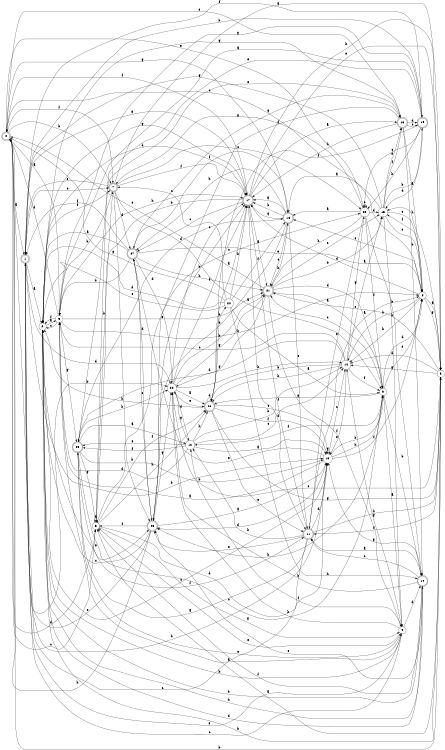 digraph n23_10 {
__start0 [label="" shape="none"];

rankdir=LR;
size="8,5";

s0 [style="rounded,filled", color="black", fillcolor="white" shape="doublecircle", label="0"];
s1 [style="rounded,filled", color="black", fillcolor="white" shape="doublecircle", label="1"];
s2 [style="filled", color="black", fillcolor="white" shape="circle", label="2"];
s3 [style="filled", color="black", fillcolor="white" shape="circle", label="3"];
s4 [style="filled", color="black", fillcolor="white" shape="circle", label="4"];
s5 [style="filled", color="black", fillcolor="white" shape="circle", label="5"];
s6 [style="filled", color="black", fillcolor="white" shape="circle", label="6"];
s7 [style="rounded,filled", color="black", fillcolor="white" shape="doublecircle", label="7"];
s8 [style="filled", color="black", fillcolor="white" shape="circle", label="8"];
s9 [style="filled", color="black", fillcolor="white" shape="circle", label="9"];
s10 [style="rounded,filled", color="black", fillcolor="white" shape="doublecircle", label="10"];
s11 [style="rounded,filled", color="black", fillcolor="white" shape="doublecircle", label="11"];
s12 [style="filled", color="black", fillcolor="white" shape="circle", label="12"];
s13 [style="filled", color="black", fillcolor="white" shape="circle", label="13"];
s14 [style="filled", color="black", fillcolor="white" shape="circle", label="14"];
s15 [style="filled", color="black", fillcolor="white" shape="circle", label="15"];
s16 [style="rounded,filled", color="black", fillcolor="white" shape="doublecircle", label="16"];
s17 [style="rounded,filled", color="black", fillcolor="white" shape="doublecircle", label="17"];
s18 [style="rounded,filled", color="black", fillcolor="white" shape="doublecircle", label="18"];
s19 [style="rounded,filled", color="black", fillcolor="white" shape="doublecircle", label="19"];
s20 [style="filled", color="black", fillcolor="white" shape="circle", label="20"];
s21 [style="rounded,filled", color="black", fillcolor="white" shape="doublecircle", label="21"];
s22 [style="filled", color="black", fillcolor="white" shape="circle", label="22"];
s23 [style="rounded,filled", color="black", fillcolor="white" shape="doublecircle", label="23"];
s24 [style="filled", color="black", fillcolor="white" shape="circle", label="24"];
s25 [style="rounded,filled", color="black", fillcolor="white" shape="doublecircle", label="25"];
s26 [style="rounded,filled", color="black", fillcolor="white" shape="doublecircle", label="26"];
s27 [style="rounded,filled", color="black", fillcolor="white" shape="doublecircle", label="27"];
s0 -> s1 [label="a"];
s0 -> s22 [label="b"];
s0 -> s6 [label="c"];
s0 -> s6 [label="d"];
s0 -> s20 [label="e"];
s0 -> s7 [label="f"];
s0 -> s16 [label="g"];
s0 -> s7 [label="h"];
s1 -> s2 [label="a"];
s1 -> s13 [label="b"];
s1 -> s7 [label="c"];
s1 -> s22 [label="d"];
s1 -> s9 [label="e"];
s1 -> s19 [label="f"];
s1 -> s17 [label="g"];
s1 -> s13 [label="h"];
s2 -> s3 [label="a"];
s2 -> s5 [label="b"];
s2 -> s13 [label="c"];
s2 -> s17 [label="d"];
s2 -> s26 [label="e"];
s2 -> s7 [label="f"];
s2 -> s17 [label="g"];
s2 -> s10 [label="h"];
s3 -> s0 [label="a"];
s3 -> s4 [label="b"];
s3 -> s2 [label="c"];
s3 -> s0 [label="d"];
s3 -> s21 [label="e"];
s3 -> s2 [label="f"];
s3 -> s25 [label="g"];
s3 -> s17 [label="h"];
s4 -> s5 [label="a"];
s4 -> s14 [label="b"];
s4 -> s0 [label="c"];
s4 -> s17 [label="d"];
s4 -> s16 [label="e"];
s4 -> s15 [label="f"];
s4 -> s5 [label="g"];
s4 -> s14 [label="h"];
s5 -> s6 [label="a"];
s5 -> s0 [label="b"];
s5 -> s22 [label="c"];
s5 -> s14 [label="d"];
s5 -> s21 [label="e"];
s5 -> s11 [label="f"];
s5 -> s14 [label="g"];
s5 -> s15 [label="h"];
s6 -> s6 [label="a"];
s6 -> s7 [label="b"];
s6 -> s20 [label="c"];
s6 -> s13 [label="d"];
s6 -> s18 [label="e"];
s6 -> s23 [label="f"];
s6 -> s9 [label="g"];
s6 -> s23 [label="h"];
s7 -> s8 [label="a"];
s7 -> s3 [label="b"];
s7 -> s20 [label="c"];
s7 -> s27 [label="d"];
s7 -> s1 [label="e"];
s7 -> s17 [label="f"];
s7 -> s5 [label="g"];
s7 -> s26 [label="h"];
s8 -> s9 [label="a"];
s8 -> s10 [label="b"];
s8 -> s21 [label="c"];
s8 -> s4 [label="d"];
s8 -> s4 [label="e"];
s8 -> s12 [label="f"];
s8 -> s23 [label="g"];
s8 -> s26 [label="h"];
s9 -> s3 [label="a"];
s9 -> s2 [label="b"];
s9 -> s1 [label="c"];
s9 -> s10 [label="d"];
s9 -> s6 [label="e"];
s9 -> s12 [label="f"];
s9 -> s14 [label="g"];
s9 -> s22 [label="h"];
s10 -> s11 [label="a"];
s10 -> s2 [label="b"];
s10 -> s11 [label="c"];
s10 -> s2 [label="d"];
s10 -> s26 [label="e"];
s10 -> s6 [label="f"];
s10 -> s13 [label="g"];
s10 -> s22 [label="h"];
s11 -> s4 [label="a"];
s11 -> s12 [label="b"];
s11 -> s1 [label="c"];
s11 -> s13 [label="d"];
s11 -> s26 [label="e"];
s11 -> s17 [label="f"];
s11 -> s25 [label="g"];
s11 -> s5 [label="h"];
s12 -> s13 [label="a"];
s12 -> s14 [label="b"];
s12 -> s14 [label="c"];
s12 -> s3 [label="d"];
s12 -> s25 [label="e"];
s12 -> s25 [label="f"];
s12 -> s22 [label="g"];
s12 -> s23 [label="h"];
s13 -> s3 [label="a"];
s13 -> s8 [label="b"];
s13 -> s14 [label="c"];
s13 -> s26 [label="d"];
s13 -> s27 [label="e"];
s13 -> s4 [label="f"];
s13 -> s13 [label="g"];
s13 -> s8 [label="h"];
s14 -> s15 [label="a"];
s14 -> s23 [label="b"];
s14 -> s3 [label="c"];
s14 -> s25 [label="d"];
s14 -> s13 [label="e"];
s14 -> s8 [label="f"];
s14 -> s20 [label="g"];
s14 -> s23 [label="h"];
s15 -> s16 [label="a"];
s15 -> s19 [label="b"];
s15 -> s4 [label="c"];
s15 -> s18 [label="d"];
s15 -> s4 [label="e"];
s15 -> s18 [label="f"];
s15 -> s1 [label="g"];
s15 -> s9 [label="h"];
s16 -> s17 [label="a"];
s16 -> s17 [label="b"];
s16 -> s21 [label="c"];
s16 -> s26 [label="d"];
s16 -> s11 [label="e"];
s16 -> s27 [label="f"];
s16 -> s17 [label="g"];
s16 -> s27 [label="h"];
s17 -> s18 [label="a"];
s17 -> s6 [label="b"];
s17 -> s27 [label="c"];
s17 -> s11 [label="d"];
s17 -> s5 [label="e"];
s17 -> s0 [label="f"];
s17 -> s21 [label="g"];
s17 -> s5 [label="h"];
s18 -> s4 [label="a"];
s18 -> s10 [label="b"];
s18 -> s19 [label="c"];
s18 -> s19 [label="d"];
s18 -> s0 [label="e"];
s18 -> s26 [label="f"];
s18 -> s2 [label="g"];
s18 -> s17 [label="h"];
s19 -> s3 [label="a"];
s19 -> s1 [label="b"];
s19 -> s20 [label="c"];
s19 -> s15 [label="d"];
s19 -> s25 [label="e"];
s19 -> s23 [label="f"];
s19 -> s3 [label="g"];
s19 -> s20 [label="h"];
s20 -> s16 [label="a"];
s20 -> s10 [label="b"];
s20 -> s20 [label="c"];
s20 -> s15 [label="d"];
s20 -> s11 [label="e"];
s20 -> s8 [label="f"];
s20 -> s7 [label="g"];
s20 -> s21 [label="h"];
s21 -> s8 [label="a"];
s21 -> s15 [label="b"];
s21 -> s15 [label="c"];
s21 -> s8 [label="d"];
s21 -> s0 [label="e"];
s21 -> s9 [label="f"];
s21 -> s22 [label="g"];
s21 -> s16 [label="h"];
s22 -> s23 [label="a"];
s22 -> s21 [label="b"];
s22 -> s17 [label="c"];
s22 -> s12 [label="d"];
s22 -> s23 [label="e"];
s22 -> s17 [label="f"];
s22 -> s21 [label="g"];
s22 -> s14 [label="h"];
s23 -> s17 [label="a"];
s23 -> s24 [label="b"];
s23 -> s13 [label="c"];
s23 -> s23 [label="d"];
s23 -> s11 [label="e"];
s23 -> s13 [label="f"];
s23 -> s5 [label="g"];
s23 -> s2 [label="h"];
s24 -> s8 [label="a"];
s24 -> s17 [label="b"];
s24 -> s7 [label="c"];
s24 -> s2 [label="d"];
s24 -> s2 [label="e"];
s24 -> s16 [label="f"];
s24 -> s0 [label="g"];
s24 -> s10 [label="h"];
s25 -> s12 [label="a"];
s25 -> s13 [label="b"];
s25 -> s8 [label="c"];
s25 -> s16 [label="d"];
s25 -> s9 [label="e"];
s25 -> s11 [label="f"];
s25 -> s6 [label="g"];
s25 -> s22 [label="h"];
s26 -> s13 [label="a"];
s26 -> s17 [label="b"];
s26 -> s2 [label="c"];
s26 -> s27 [label="d"];
s26 -> s1 [label="e"];
s26 -> s6 [label="f"];
s26 -> s22 [label="g"];
s26 -> s0 [label="h"];
s27 -> s2 [label="a"];
s27 -> s3 [label="b"];
s27 -> s26 [label="c"];
s27 -> s22 [label="d"];
s27 -> s4 [label="e"];
s27 -> s1 [label="f"];
s27 -> s18 [label="g"];
s27 -> s21 [label="h"];

}